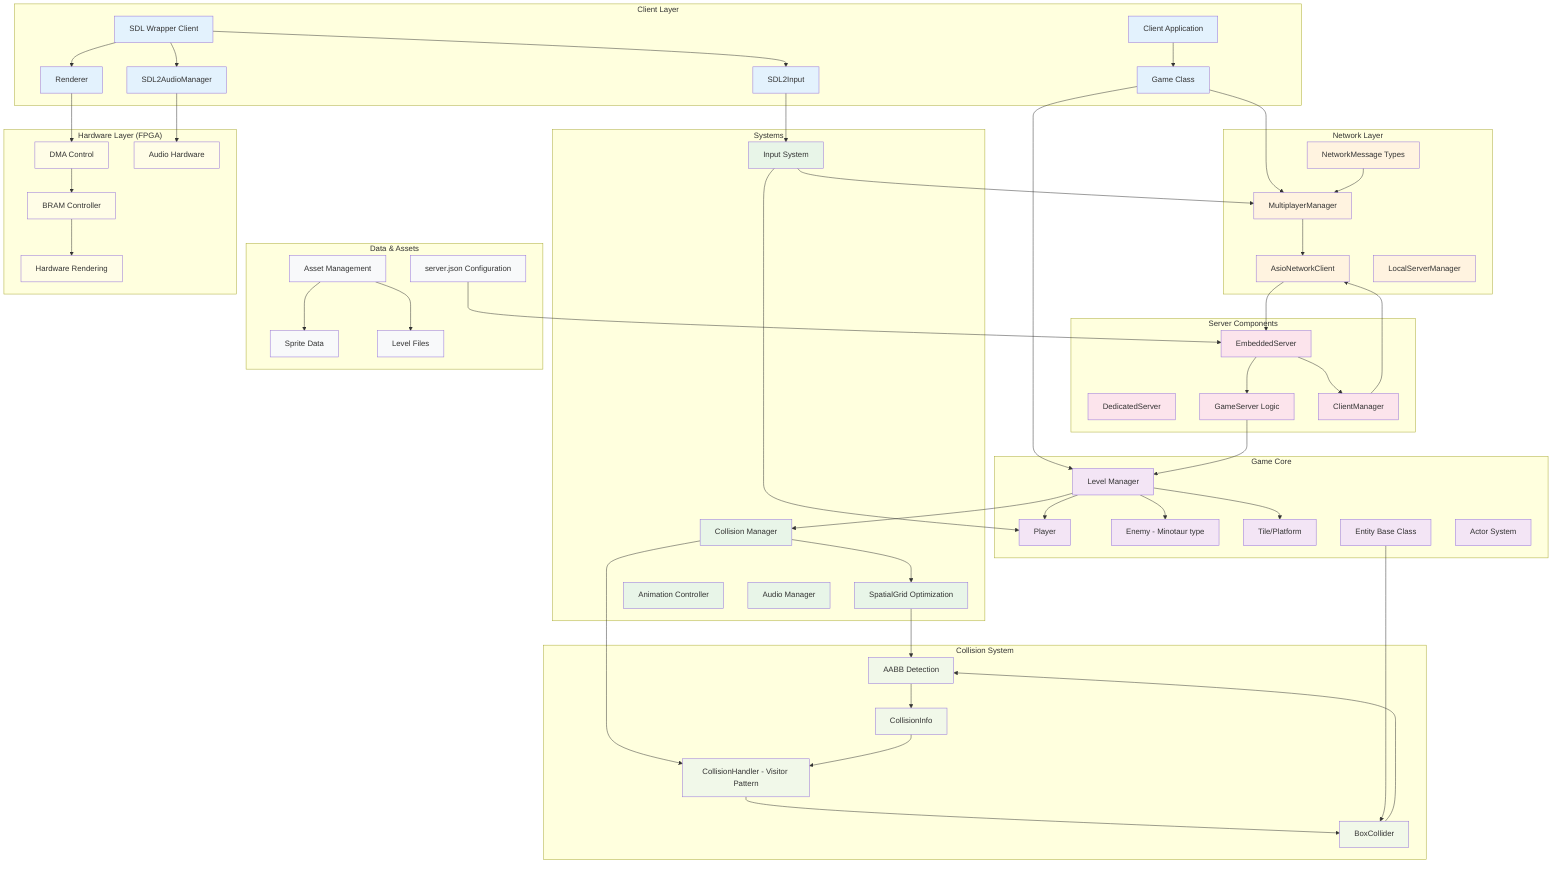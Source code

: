 flowchart TD
    %% SagaOfSacrifice2 Actual System Architecture
    
    subgraph "Client Layer"
        Client[Client Application]
        Game[Game Class]
        SDL[SDL Wrapper Client]
        Renderer[Renderer]
        Input[SDL2Input]
        Audio[SDL2AudioManager]
    end

    subgraph "Game Core"
        Player[Player]
        Enemy[Enemy - Minotaur type]
        Tile[Tile/Platform]
        Entity[Entity Base Class]
        Actor[Actor System]
        Level[Level Manager]
    end

    subgraph "Systems"
        InputSys[Input System]
        CollisionMgr[Collision Manager]
        SpatialGrid[SpatialGrid Optimization]
        AnimationCtrl[Animation Controller]
        AudioMgr[Audio Manager]
    end

    subgraph "Network Layer"
        MultiplayerMgr[MultiplayerManager]
        AsioClient[AsioNetworkClient]
        LocalServerMgr[LocalServerManager]
        NetworkMsg[NetworkMessage Types]
    end

    subgraph "Server Components"
        EmbeddedSrv[EmbeddedServer]
        DedicatedSrv[DedicatedServer]
        GameSrvLogic[GameServer Logic]
        ClientMgr[ClientManager]
    end

    subgraph "Collision System"
        CollisionHandler[CollisionHandler - Visitor Pattern]
        BoxCollider[BoxCollider]
        CollisionInfo[CollisionInfo]
        AABB[AABB Detection]
    end

    subgraph "Data & Assets"
        SpriteData[Sprite Data]
        LevelData[Level Files]
        Config[server.json Configuration]
        Assets[Asset Management]
    end

    subgraph "Hardware Layer (FPGA)"
        DMACtrl[DMA Control]
        BRAM[BRAM Controller]
        HardwareRender[Hardware Rendering]
        AudioHW[Audio Hardware]
    end

    %% Main Flow Connections
    Client --> Game
    Game --> Level
    Game --> MultiplayerMgr
    SDL --> Renderer
    SDL --> Input
    SDL --> Audio
    
    %% Core Game Flow
    Level --> Player
    Level --> Enemy
    Level --> Tile
    Level --> CollisionMgr
    CollisionMgr --> SpatialGrid
    CollisionMgr --> CollisionHandler
    CollisionHandler --> BoxCollider
    BoxCollider --> AABB
    
    %% Network Flow
    MultiplayerMgr --> AsioClient
    AsioClient --> EmbeddedSrv
    EmbeddedSrv --> ClientMgr
    EmbeddedSrv --> GameSrvLogic
    NetworkMsg --> MultiplayerMgr
    
    %% Input Processing
    Input --> InputSys
    InputSys --> Player
    InputSys --> MultiplayerMgr
    
    %% Asset Loading
    Assets --> SpriteData
    Assets --> LevelData
    Config --> EmbeddedSrv
    
    %% Hardware Integration
    Renderer --> DMACtrl
    DMACtrl --> BRAM
    BRAM --> HardwareRender
    Audio --> AudioHW
    
    %% Collision Detection Flow
    Entity --> BoxCollider
    SpatialGrid --> AABB
    AABB --> CollisionInfo
    CollisionInfo --> CollisionHandler
    
    %% Server-Client Communication
    GameSrvLogic --> Level
    ClientMgr --> AsioClient
    
    %% Styling
    classDef client fill:#e3f2fd
    classDef core fill:#f3e5f5
    classDef systems fill:#e8f5e8
    classDef network fill:#fff3e0
    classDef server fill:#fce4ec
    classDef collision fill:#f1f8e9
    classDef data fill:#f8f9fa
    classDef hardware fill:#fffde7
    
    class Client,Game,SDL,Renderer,Input,Audio client
    class Player,Enemy,Tile,Entity,Actor,Level core
    class InputSys,CollisionMgr,SpatialGrid,AnimationCtrl,AudioMgr systems
    class MultiplayerMgr,AsioClient,LocalServerMgr,NetworkMsg network
    class EmbeddedSrv,DedicatedSrv,GameSrvLogic,ClientMgr server
    class CollisionHandler,BoxCollider,CollisionInfo,AABB collision
    class SpriteData,LevelData,Config,Assets data
    class DMACtrl,BRAM,HardwareRender,AudioHW hardware